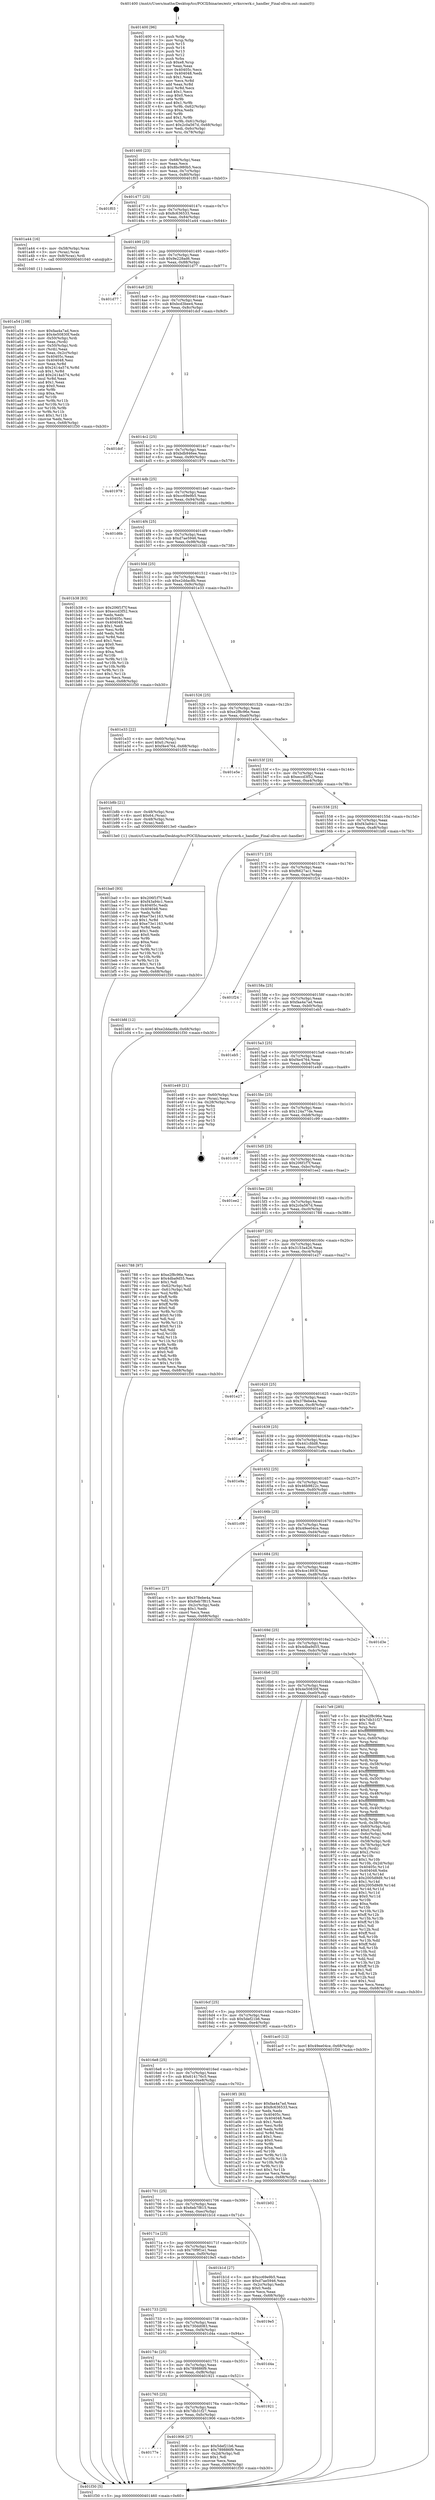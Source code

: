 digraph "0x401400" {
  label = "0x401400 (/mnt/c/Users/mathe/Desktop/tcc/POCII/binaries/extr_wrksrcwrk.c_handler_Final-ollvm.out::main(0))"
  labelloc = "t"
  node[shape=record]

  Entry [label="",width=0.3,height=0.3,shape=circle,fillcolor=black,style=filled]
  "0x401460" [label="{
     0x401460 [23]\l
     | [instrs]\l
     &nbsp;&nbsp;0x401460 \<+3\>: mov -0x68(%rbp),%eax\l
     &nbsp;&nbsp;0x401463 \<+2\>: mov %eax,%ecx\l
     &nbsp;&nbsp;0x401465 \<+6\>: sub $0x8bc980b5,%ecx\l
     &nbsp;&nbsp;0x40146b \<+3\>: mov %eax,-0x7c(%rbp)\l
     &nbsp;&nbsp;0x40146e \<+3\>: mov %ecx,-0x80(%rbp)\l
     &nbsp;&nbsp;0x401471 \<+6\>: je 0000000000401f03 \<main+0xb03\>\l
  }"]
  "0x401f03" [label="{
     0x401f03\l
  }", style=dashed]
  "0x401477" [label="{
     0x401477 [25]\l
     | [instrs]\l
     &nbsp;&nbsp;0x401477 \<+5\>: jmp 000000000040147c \<main+0x7c\>\l
     &nbsp;&nbsp;0x40147c \<+3\>: mov -0x7c(%rbp),%eax\l
     &nbsp;&nbsp;0x40147f \<+5\>: sub $0x8c636533,%eax\l
     &nbsp;&nbsp;0x401484 \<+6\>: mov %eax,-0x84(%rbp)\l
     &nbsp;&nbsp;0x40148a \<+6\>: je 0000000000401a44 \<main+0x644\>\l
  }"]
  Exit [label="",width=0.3,height=0.3,shape=circle,fillcolor=black,style=filled,peripheries=2]
  "0x401a44" [label="{
     0x401a44 [16]\l
     | [instrs]\l
     &nbsp;&nbsp;0x401a44 \<+4\>: mov -0x58(%rbp),%rax\l
     &nbsp;&nbsp;0x401a48 \<+3\>: mov (%rax),%rax\l
     &nbsp;&nbsp;0x401a4b \<+4\>: mov 0x8(%rax),%rdi\l
     &nbsp;&nbsp;0x401a4f \<+5\>: call 0000000000401040 \<atoi@plt\>\l
     | [calls]\l
     &nbsp;&nbsp;0x401040 \{1\} (unknown)\l
  }"]
  "0x401490" [label="{
     0x401490 [25]\l
     | [instrs]\l
     &nbsp;&nbsp;0x401490 \<+5\>: jmp 0000000000401495 \<main+0x95\>\l
     &nbsp;&nbsp;0x401495 \<+3\>: mov -0x7c(%rbp),%eax\l
     &nbsp;&nbsp;0x401498 \<+5\>: sub $0x9e228ad6,%eax\l
     &nbsp;&nbsp;0x40149d \<+6\>: mov %eax,-0x88(%rbp)\l
     &nbsp;&nbsp;0x4014a3 \<+6\>: je 0000000000401d77 \<main+0x977\>\l
  }"]
  "0x401ba0" [label="{
     0x401ba0 [93]\l
     | [instrs]\l
     &nbsp;&nbsp;0x401ba0 \<+5\>: mov $0x206f1f7f,%edi\l
     &nbsp;&nbsp;0x401ba5 \<+5\>: mov $0xf43a94c1,%ecx\l
     &nbsp;&nbsp;0x401baa \<+7\>: mov 0x40405c,%edx\l
     &nbsp;&nbsp;0x401bb1 \<+7\>: mov 0x404048,%esi\l
     &nbsp;&nbsp;0x401bb8 \<+3\>: mov %edx,%r8d\l
     &nbsp;&nbsp;0x401bbb \<+7\>: sub $0xe73e1163,%r8d\l
     &nbsp;&nbsp;0x401bc2 \<+4\>: sub $0x1,%r8d\l
     &nbsp;&nbsp;0x401bc6 \<+7\>: add $0xe73e1163,%r8d\l
     &nbsp;&nbsp;0x401bcd \<+4\>: imul %r8d,%edx\l
     &nbsp;&nbsp;0x401bd1 \<+3\>: and $0x1,%edx\l
     &nbsp;&nbsp;0x401bd4 \<+3\>: cmp $0x0,%edx\l
     &nbsp;&nbsp;0x401bd7 \<+4\>: sete %r9b\l
     &nbsp;&nbsp;0x401bdb \<+3\>: cmp $0xa,%esi\l
     &nbsp;&nbsp;0x401bde \<+4\>: setl %r10b\l
     &nbsp;&nbsp;0x401be2 \<+3\>: mov %r9b,%r11b\l
     &nbsp;&nbsp;0x401be5 \<+3\>: and %r10b,%r11b\l
     &nbsp;&nbsp;0x401be8 \<+3\>: xor %r10b,%r9b\l
     &nbsp;&nbsp;0x401beb \<+3\>: or %r9b,%r11b\l
     &nbsp;&nbsp;0x401bee \<+4\>: test $0x1,%r11b\l
     &nbsp;&nbsp;0x401bf2 \<+3\>: cmovne %ecx,%edi\l
     &nbsp;&nbsp;0x401bf5 \<+3\>: mov %edi,-0x68(%rbp)\l
     &nbsp;&nbsp;0x401bf8 \<+5\>: jmp 0000000000401f30 \<main+0xb30\>\l
  }"]
  "0x401d77" [label="{
     0x401d77\l
  }", style=dashed]
  "0x4014a9" [label="{
     0x4014a9 [25]\l
     | [instrs]\l
     &nbsp;&nbsp;0x4014a9 \<+5\>: jmp 00000000004014ae \<main+0xae\>\l
     &nbsp;&nbsp;0x4014ae \<+3\>: mov -0x7c(%rbp),%eax\l
     &nbsp;&nbsp;0x4014b1 \<+5\>: sub $0xbcd3bee4,%eax\l
     &nbsp;&nbsp;0x4014b6 \<+6\>: mov %eax,-0x8c(%rbp)\l
     &nbsp;&nbsp;0x4014bc \<+6\>: je 0000000000401dcf \<main+0x9cf\>\l
  }"]
  "0x401a54" [label="{
     0x401a54 [108]\l
     | [instrs]\l
     &nbsp;&nbsp;0x401a54 \<+5\>: mov $0xfaa4a7ad,%ecx\l
     &nbsp;&nbsp;0x401a59 \<+5\>: mov $0x4e50830f,%edx\l
     &nbsp;&nbsp;0x401a5e \<+4\>: mov -0x50(%rbp),%rdi\l
     &nbsp;&nbsp;0x401a62 \<+2\>: mov %eax,(%rdi)\l
     &nbsp;&nbsp;0x401a64 \<+4\>: mov -0x50(%rbp),%rdi\l
     &nbsp;&nbsp;0x401a68 \<+2\>: mov (%rdi),%eax\l
     &nbsp;&nbsp;0x401a6a \<+3\>: mov %eax,-0x2c(%rbp)\l
     &nbsp;&nbsp;0x401a6d \<+7\>: mov 0x40405c,%eax\l
     &nbsp;&nbsp;0x401a74 \<+7\>: mov 0x404048,%esi\l
     &nbsp;&nbsp;0x401a7b \<+3\>: mov %eax,%r8d\l
     &nbsp;&nbsp;0x401a7e \<+7\>: sub $0x2414a574,%r8d\l
     &nbsp;&nbsp;0x401a85 \<+4\>: sub $0x1,%r8d\l
     &nbsp;&nbsp;0x401a89 \<+7\>: add $0x2414a574,%r8d\l
     &nbsp;&nbsp;0x401a90 \<+4\>: imul %r8d,%eax\l
     &nbsp;&nbsp;0x401a94 \<+3\>: and $0x1,%eax\l
     &nbsp;&nbsp;0x401a97 \<+3\>: cmp $0x0,%eax\l
     &nbsp;&nbsp;0x401a9a \<+4\>: sete %r9b\l
     &nbsp;&nbsp;0x401a9e \<+3\>: cmp $0xa,%esi\l
     &nbsp;&nbsp;0x401aa1 \<+4\>: setl %r10b\l
     &nbsp;&nbsp;0x401aa5 \<+3\>: mov %r9b,%r11b\l
     &nbsp;&nbsp;0x401aa8 \<+3\>: and %r10b,%r11b\l
     &nbsp;&nbsp;0x401aab \<+3\>: xor %r10b,%r9b\l
     &nbsp;&nbsp;0x401aae \<+3\>: or %r9b,%r11b\l
     &nbsp;&nbsp;0x401ab1 \<+4\>: test $0x1,%r11b\l
     &nbsp;&nbsp;0x401ab5 \<+3\>: cmovne %edx,%ecx\l
     &nbsp;&nbsp;0x401ab8 \<+3\>: mov %ecx,-0x68(%rbp)\l
     &nbsp;&nbsp;0x401abb \<+5\>: jmp 0000000000401f30 \<main+0xb30\>\l
  }"]
  "0x401dcf" [label="{
     0x401dcf\l
  }", style=dashed]
  "0x4014c2" [label="{
     0x4014c2 [25]\l
     | [instrs]\l
     &nbsp;&nbsp;0x4014c2 \<+5\>: jmp 00000000004014c7 \<main+0xc7\>\l
     &nbsp;&nbsp;0x4014c7 \<+3\>: mov -0x7c(%rbp),%eax\l
     &nbsp;&nbsp;0x4014ca \<+5\>: sub $0xbdb946ee,%eax\l
     &nbsp;&nbsp;0x4014cf \<+6\>: mov %eax,-0x90(%rbp)\l
     &nbsp;&nbsp;0x4014d5 \<+6\>: je 0000000000401979 \<main+0x579\>\l
  }"]
  "0x40177e" [label="{
     0x40177e\l
  }", style=dashed]
  "0x401979" [label="{
     0x401979\l
  }", style=dashed]
  "0x4014db" [label="{
     0x4014db [25]\l
     | [instrs]\l
     &nbsp;&nbsp;0x4014db \<+5\>: jmp 00000000004014e0 \<main+0xe0\>\l
     &nbsp;&nbsp;0x4014e0 \<+3\>: mov -0x7c(%rbp),%eax\l
     &nbsp;&nbsp;0x4014e3 \<+5\>: sub $0xcc69e9b5,%eax\l
     &nbsp;&nbsp;0x4014e8 \<+6\>: mov %eax,-0x94(%rbp)\l
     &nbsp;&nbsp;0x4014ee \<+6\>: je 0000000000401d6b \<main+0x96b\>\l
  }"]
  "0x401906" [label="{
     0x401906 [27]\l
     | [instrs]\l
     &nbsp;&nbsp;0x401906 \<+5\>: mov $0x5def21b6,%eax\l
     &nbsp;&nbsp;0x40190b \<+5\>: mov $0x789886f9,%ecx\l
     &nbsp;&nbsp;0x401910 \<+3\>: mov -0x2d(%rbp),%dl\l
     &nbsp;&nbsp;0x401913 \<+3\>: test $0x1,%dl\l
     &nbsp;&nbsp;0x401916 \<+3\>: cmovne %ecx,%eax\l
     &nbsp;&nbsp;0x401919 \<+3\>: mov %eax,-0x68(%rbp)\l
     &nbsp;&nbsp;0x40191c \<+5\>: jmp 0000000000401f30 \<main+0xb30\>\l
  }"]
  "0x401d6b" [label="{
     0x401d6b\l
  }", style=dashed]
  "0x4014f4" [label="{
     0x4014f4 [25]\l
     | [instrs]\l
     &nbsp;&nbsp;0x4014f4 \<+5\>: jmp 00000000004014f9 \<main+0xf9\>\l
     &nbsp;&nbsp;0x4014f9 \<+3\>: mov -0x7c(%rbp),%eax\l
     &nbsp;&nbsp;0x4014fc \<+5\>: sub $0xd7ae5946,%eax\l
     &nbsp;&nbsp;0x401501 \<+6\>: mov %eax,-0x98(%rbp)\l
     &nbsp;&nbsp;0x401507 \<+6\>: je 0000000000401b38 \<main+0x738\>\l
  }"]
  "0x401765" [label="{
     0x401765 [25]\l
     | [instrs]\l
     &nbsp;&nbsp;0x401765 \<+5\>: jmp 000000000040176a \<main+0x36a\>\l
     &nbsp;&nbsp;0x40176a \<+3\>: mov -0x7c(%rbp),%eax\l
     &nbsp;&nbsp;0x40176d \<+5\>: sub $0x7db31f27,%eax\l
     &nbsp;&nbsp;0x401772 \<+6\>: mov %eax,-0xfc(%rbp)\l
     &nbsp;&nbsp;0x401778 \<+6\>: je 0000000000401906 \<main+0x506\>\l
  }"]
  "0x401b38" [label="{
     0x401b38 [83]\l
     | [instrs]\l
     &nbsp;&nbsp;0x401b38 \<+5\>: mov $0x206f1f7f,%eax\l
     &nbsp;&nbsp;0x401b3d \<+5\>: mov $0xeccd3f52,%ecx\l
     &nbsp;&nbsp;0x401b42 \<+2\>: xor %edx,%edx\l
     &nbsp;&nbsp;0x401b44 \<+7\>: mov 0x40405c,%esi\l
     &nbsp;&nbsp;0x401b4b \<+7\>: mov 0x404048,%edi\l
     &nbsp;&nbsp;0x401b52 \<+3\>: sub $0x1,%edx\l
     &nbsp;&nbsp;0x401b55 \<+3\>: mov %esi,%r8d\l
     &nbsp;&nbsp;0x401b58 \<+3\>: add %edx,%r8d\l
     &nbsp;&nbsp;0x401b5b \<+4\>: imul %r8d,%esi\l
     &nbsp;&nbsp;0x401b5f \<+3\>: and $0x1,%esi\l
     &nbsp;&nbsp;0x401b62 \<+3\>: cmp $0x0,%esi\l
     &nbsp;&nbsp;0x401b65 \<+4\>: sete %r9b\l
     &nbsp;&nbsp;0x401b69 \<+3\>: cmp $0xa,%edi\l
     &nbsp;&nbsp;0x401b6c \<+4\>: setl %r10b\l
     &nbsp;&nbsp;0x401b70 \<+3\>: mov %r9b,%r11b\l
     &nbsp;&nbsp;0x401b73 \<+3\>: and %r10b,%r11b\l
     &nbsp;&nbsp;0x401b76 \<+3\>: xor %r10b,%r9b\l
     &nbsp;&nbsp;0x401b79 \<+3\>: or %r9b,%r11b\l
     &nbsp;&nbsp;0x401b7c \<+4\>: test $0x1,%r11b\l
     &nbsp;&nbsp;0x401b80 \<+3\>: cmovne %ecx,%eax\l
     &nbsp;&nbsp;0x401b83 \<+3\>: mov %eax,-0x68(%rbp)\l
     &nbsp;&nbsp;0x401b86 \<+5\>: jmp 0000000000401f30 \<main+0xb30\>\l
  }"]
  "0x40150d" [label="{
     0x40150d [25]\l
     | [instrs]\l
     &nbsp;&nbsp;0x40150d \<+5\>: jmp 0000000000401512 \<main+0x112\>\l
     &nbsp;&nbsp;0x401512 \<+3\>: mov -0x7c(%rbp),%eax\l
     &nbsp;&nbsp;0x401515 \<+5\>: sub $0xe2ddac8b,%eax\l
     &nbsp;&nbsp;0x40151a \<+6\>: mov %eax,-0x9c(%rbp)\l
     &nbsp;&nbsp;0x401520 \<+6\>: je 0000000000401e33 \<main+0xa33\>\l
  }"]
  "0x401921" [label="{
     0x401921\l
  }", style=dashed]
  "0x401e33" [label="{
     0x401e33 [22]\l
     | [instrs]\l
     &nbsp;&nbsp;0x401e33 \<+4\>: mov -0x60(%rbp),%rax\l
     &nbsp;&nbsp;0x401e37 \<+6\>: movl $0x0,(%rax)\l
     &nbsp;&nbsp;0x401e3d \<+7\>: movl $0xf4e4764,-0x68(%rbp)\l
     &nbsp;&nbsp;0x401e44 \<+5\>: jmp 0000000000401f30 \<main+0xb30\>\l
  }"]
  "0x401526" [label="{
     0x401526 [25]\l
     | [instrs]\l
     &nbsp;&nbsp;0x401526 \<+5\>: jmp 000000000040152b \<main+0x12b\>\l
     &nbsp;&nbsp;0x40152b \<+3\>: mov -0x7c(%rbp),%eax\l
     &nbsp;&nbsp;0x40152e \<+5\>: sub $0xe2f8c96e,%eax\l
     &nbsp;&nbsp;0x401533 \<+6\>: mov %eax,-0xa0(%rbp)\l
     &nbsp;&nbsp;0x401539 \<+6\>: je 0000000000401e5e \<main+0xa5e\>\l
  }"]
  "0x40174c" [label="{
     0x40174c [25]\l
     | [instrs]\l
     &nbsp;&nbsp;0x40174c \<+5\>: jmp 0000000000401751 \<main+0x351\>\l
     &nbsp;&nbsp;0x401751 \<+3\>: mov -0x7c(%rbp),%eax\l
     &nbsp;&nbsp;0x401754 \<+5\>: sub $0x789886f9,%eax\l
     &nbsp;&nbsp;0x401759 \<+6\>: mov %eax,-0xf8(%rbp)\l
     &nbsp;&nbsp;0x40175f \<+6\>: je 0000000000401921 \<main+0x521\>\l
  }"]
  "0x401e5e" [label="{
     0x401e5e\l
  }", style=dashed]
  "0x40153f" [label="{
     0x40153f [25]\l
     | [instrs]\l
     &nbsp;&nbsp;0x40153f \<+5\>: jmp 0000000000401544 \<main+0x144\>\l
     &nbsp;&nbsp;0x401544 \<+3\>: mov -0x7c(%rbp),%eax\l
     &nbsp;&nbsp;0x401547 \<+5\>: sub $0xeccd3f52,%eax\l
     &nbsp;&nbsp;0x40154c \<+6\>: mov %eax,-0xa4(%rbp)\l
     &nbsp;&nbsp;0x401552 \<+6\>: je 0000000000401b8b \<main+0x78b\>\l
  }"]
  "0x401d4a" [label="{
     0x401d4a\l
  }", style=dashed]
  "0x401b8b" [label="{
     0x401b8b [21]\l
     | [instrs]\l
     &nbsp;&nbsp;0x401b8b \<+4\>: mov -0x48(%rbp),%rax\l
     &nbsp;&nbsp;0x401b8f \<+6\>: movl $0x64,(%rax)\l
     &nbsp;&nbsp;0x401b95 \<+4\>: mov -0x48(%rbp),%rax\l
     &nbsp;&nbsp;0x401b99 \<+2\>: mov (%rax),%edi\l
     &nbsp;&nbsp;0x401b9b \<+5\>: call 00000000004013e0 \<handler\>\l
     | [calls]\l
     &nbsp;&nbsp;0x4013e0 \{1\} (/mnt/c/Users/mathe/Desktop/tcc/POCII/binaries/extr_wrksrcwrk.c_handler_Final-ollvm.out::handler)\l
  }"]
  "0x401558" [label="{
     0x401558 [25]\l
     | [instrs]\l
     &nbsp;&nbsp;0x401558 \<+5\>: jmp 000000000040155d \<main+0x15d\>\l
     &nbsp;&nbsp;0x40155d \<+3\>: mov -0x7c(%rbp),%eax\l
     &nbsp;&nbsp;0x401560 \<+5\>: sub $0xf43a94c1,%eax\l
     &nbsp;&nbsp;0x401565 \<+6\>: mov %eax,-0xa8(%rbp)\l
     &nbsp;&nbsp;0x40156b \<+6\>: je 0000000000401bfd \<main+0x7fd\>\l
  }"]
  "0x401733" [label="{
     0x401733 [25]\l
     | [instrs]\l
     &nbsp;&nbsp;0x401733 \<+5\>: jmp 0000000000401738 \<main+0x338\>\l
     &nbsp;&nbsp;0x401738 \<+3\>: mov -0x7c(%rbp),%eax\l
     &nbsp;&nbsp;0x40173b \<+5\>: sub $0x730dd083,%eax\l
     &nbsp;&nbsp;0x401740 \<+6\>: mov %eax,-0xf4(%rbp)\l
     &nbsp;&nbsp;0x401746 \<+6\>: je 0000000000401d4a \<main+0x94a\>\l
  }"]
  "0x401bfd" [label="{
     0x401bfd [12]\l
     | [instrs]\l
     &nbsp;&nbsp;0x401bfd \<+7\>: movl $0xe2ddac8b,-0x68(%rbp)\l
     &nbsp;&nbsp;0x401c04 \<+5\>: jmp 0000000000401f30 \<main+0xb30\>\l
  }"]
  "0x401571" [label="{
     0x401571 [25]\l
     | [instrs]\l
     &nbsp;&nbsp;0x401571 \<+5\>: jmp 0000000000401576 \<main+0x176\>\l
     &nbsp;&nbsp;0x401576 \<+3\>: mov -0x7c(%rbp),%eax\l
     &nbsp;&nbsp;0x401579 \<+5\>: sub $0xf6627ac1,%eax\l
     &nbsp;&nbsp;0x40157e \<+6\>: mov %eax,-0xac(%rbp)\l
     &nbsp;&nbsp;0x401584 \<+6\>: je 0000000000401f24 \<main+0xb24\>\l
  }"]
  "0x4019e5" [label="{
     0x4019e5\l
  }", style=dashed]
  "0x401f24" [label="{
     0x401f24\l
  }", style=dashed]
  "0x40158a" [label="{
     0x40158a [25]\l
     | [instrs]\l
     &nbsp;&nbsp;0x40158a \<+5\>: jmp 000000000040158f \<main+0x18f\>\l
     &nbsp;&nbsp;0x40158f \<+3\>: mov -0x7c(%rbp),%eax\l
     &nbsp;&nbsp;0x401592 \<+5\>: sub $0xfaa4a7ad,%eax\l
     &nbsp;&nbsp;0x401597 \<+6\>: mov %eax,-0xb0(%rbp)\l
     &nbsp;&nbsp;0x40159d \<+6\>: je 0000000000401eb5 \<main+0xab5\>\l
  }"]
  "0x40171a" [label="{
     0x40171a [25]\l
     | [instrs]\l
     &nbsp;&nbsp;0x40171a \<+5\>: jmp 000000000040171f \<main+0x31f\>\l
     &nbsp;&nbsp;0x40171f \<+3\>: mov -0x7c(%rbp),%eax\l
     &nbsp;&nbsp;0x401722 \<+5\>: sub $0x70f9f1e1,%eax\l
     &nbsp;&nbsp;0x401727 \<+6\>: mov %eax,-0xf0(%rbp)\l
     &nbsp;&nbsp;0x40172d \<+6\>: je 00000000004019e5 \<main+0x5e5\>\l
  }"]
  "0x401eb5" [label="{
     0x401eb5\l
  }", style=dashed]
  "0x4015a3" [label="{
     0x4015a3 [25]\l
     | [instrs]\l
     &nbsp;&nbsp;0x4015a3 \<+5\>: jmp 00000000004015a8 \<main+0x1a8\>\l
     &nbsp;&nbsp;0x4015a8 \<+3\>: mov -0x7c(%rbp),%eax\l
     &nbsp;&nbsp;0x4015ab \<+5\>: sub $0xf4e4764,%eax\l
     &nbsp;&nbsp;0x4015b0 \<+6\>: mov %eax,-0xb4(%rbp)\l
     &nbsp;&nbsp;0x4015b6 \<+6\>: je 0000000000401e49 \<main+0xa49\>\l
  }"]
  "0x401b1d" [label="{
     0x401b1d [27]\l
     | [instrs]\l
     &nbsp;&nbsp;0x401b1d \<+5\>: mov $0xcc69e9b5,%eax\l
     &nbsp;&nbsp;0x401b22 \<+5\>: mov $0xd7ae5946,%ecx\l
     &nbsp;&nbsp;0x401b27 \<+3\>: mov -0x2c(%rbp),%edx\l
     &nbsp;&nbsp;0x401b2a \<+3\>: cmp $0x0,%edx\l
     &nbsp;&nbsp;0x401b2d \<+3\>: cmove %ecx,%eax\l
     &nbsp;&nbsp;0x401b30 \<+3\>: mov %eax,-0x68(%rbp)\l
     &nbsp;&nbsp;0x401b33 \<+5\>: jmp 0000000000401f30 \<main+0xb30\>\l
  }"]
  "0x401e49" [label="{
     0x401e49 [21]\l
     | [instrs]\l
     &nbsp;&nbsp;0x401e49 \<+4\>: mov -0x60(%rbp),%rax\l
     &nbsp;&nbsp;0x401e4d \<+2\>: mov (%rax),%eax\l
     &nbsp;&nbsp;0x401e4f \<+4\>: lea -0x28(%rbp),%rsp\l
     &nbsp;&nbsp;0x401e53 \<+1\>: pop %rbx\l
     &nbsp;&nbsp;0x401e54 \<+2\>: pop %r12\l
     &nbsp;&nbsp;0x401e56 \<+2\>: pop %r13\l
     &nbsp;&nbsp;0x401e58 \<+2\>: pop %r14\l
     &nbsp;&nbsp;0x401e5a \<+2\>: pop %r15\l
     &nbsp;&nbsp;0x401e5c \<+1\>: pop %rbp\l
     &nbsp;&nbsp;0x401e5d \<+1\>: ret\l
  }"]
  "0x4015bc" [label="{
     0x4015bc [25]\l
     | [instrs]\l
     &nbsp;&nbsp;0x4015bc \<+5\>: jmp 00000000004015c1 \<main+0x1c1\>\l
     &nbsp;&nbsp;0x4015c1 \<+3\>: mov -0x7c(%rbp),%eax\l
     &nbsp;&nbsp;0x4015c4 \<+5\>: sub $0x124a77de,%eax\l
     &nbsp;&nbsp;0x4015c9 \<+6\>: mov %eax,-0xb8(%rbp)\l
     &nbsp;&nbsp;0x4015cf \<+6\>: je 0000000000401c99 \<main+0x899\>\l
  }"]
  "0x401701" [label="{
     0x401701 [25]\l
     | [instrs]\l
     &nbsp;&nbsp;0x401701 \<+5\>: jmp 0000000000401706 \<main+0x306\>\l
     &nbsp;&nbsp;0x401706 \<+3\>: mov -0x7c(%rbp),%eax\l
     &nbsp;&nbsp;0x401709 \<+5\>: sub $0x6eb7f815,%eax\l
     &nbsp;&nbsp;0x40170e \<+6\>: mov %eax,-0xec(%rbp)\l
     &nbsp;&nbsp;0x401714 \<+6\>: je 0000000000401b1d \<main+0x71d\>\l
  }"]
  "0x401c99" [label="{
     0x401c99\l
  }", style=dashed]
  "0x4015d5" [label="{
     0x4015d5 [25]\l
     | [instrs]\l
     &nbsp;&nbsp;0x4015d5 \<+5\>: jmp 00000000004015da \<main+0x1da\>\l
     &nbsp;&nbsp;0x4015da \<+3\>: mov -0x7c(%rbp),%eax\l
     &nbsp;&nbsp;0x4015dd \<+5\>: sub $0x206f1f7f,%eax\l
     &nbsp;&nbsp;0x4015e2 \<+6\>: mov %eax,-0xbc(%rbp)\l
     &nbsp;&nbsp;0x4015e8 \<+6\>: je 0000000000401ee2 \<main+0xae2\>\l
  }"]
  "0x401b02" [label="{
     0x401b02\l
  }", style=dashed]
  "0x401ee2" [label="{
     0x401ee2\l
  }", style=dashed]
  "0x4015ee" [label="{
     0x4015ee [25]\l
     | [instrs]\l
     &nbsp;&nbsp;0x4015ee \<+5\>: jmp 00000000004015f3 \<main+0x1f3\>\l
     &nbsp;&nbsp;0x4015f3 \<+3\>: mov -0x7c(%rbp),%eax\l
     &nbsp;&nbsp;0x4015f6 \<+5\>: sub $0x2c0a567d,%eax\l
     &nbsp;&nbsp;0x4015fb \<+6\>: mov %eax,-0xc0(%rbp)\l
     &nbsp;&nbsp;0x401601 \<+6\>: je 0000000000401788 \<main+0x388\>\l
  }"]
  "0x4016e8" [label="{
     0x4016e8 [25]\l
     | [instrs]\l
     &nbsp;&nbsp;0x4016e8 \<+5\>: jmp 00000000004016ed \<main+0x2ed\>\l
     &nbsp;&nbsp;0x4016ed \<+3\>: mov -0x7c(%rbp),%eax\l
     &nbsp;&nbsp;0x4016f0 \<+5\>: sub $0x614176c5,%eax\l
     &nbsp;&nbsp;0x4016f5 \<+6\>: mov %eax,-0xe8(%rbp)\l
     &nbsp;&nbsp;0x4016fb \<+6\>: je 0000000000401b02 \<main+0x702\>\l
  }"]
  "0x401788" [label="{
     0x401788 [97]\l
     | [instrs]\l
     &nbsp;&nbsp;0x401788 \<+5\>: mov $0xe2f8c96e,%eax\l
     &nbsp;&nbsp;0x40178d \<+5\>: mov $0x4dba9d55,%ecx\l
     &nbsp;&nbsp;0x401792 \<+2\>: mov $0x1,%dl\l
     &nbsp;&nbsp;0x401794 \<+4\>: mov -0x62(%rbp),%sil\l
     &nbsp;&nbsp;0x401798 \<+4\>: mov -0x61(%rbp),%dil\l
     &nbsp;&nbsp;0x40179c \<+3\>: mov %sil,%r8b\l
     &nbsp;&nbsp;0x40179f \<+4\>: xor $0xff,%r8b\l
     &nbsp;&nbsp;0x4017a3 \<+3\>: mov %dil,%r9b\l
     &nbsp;&nbsp;0x4017a6 \<+4\>: xor $0xff,%r9b\l
     &nbsp;&nbsp;0x4017aa \<+3\>: xor $0x0,%dl\l
     &nbsp;&nbsp;0x4017ad \<+3\>: mov %r8b,%r10b\l
     &nbsp;&nbsp;0x4017b0 \<+4\>: and $0x0,%r10b\l
     &nbsp;&nbsp;0x4017b4 \<+3\>: and %dl,%sil\l
     &nbsp;&nbsp;0x4017b7 \<+3\>: mov %r9b,%r11b\l
     &nbsp;&nbsp;0x4017ba \<+4\>: and $0x0,%r11b\l
     &nbsp;&nbsp;0x4017be \<+3\>: and %dl,%dil\l
     &nbsp;&nbsp;0x4017c1 \<+3\>: or %sil,%r10b\l
     &nbsp;&nbsp;0x4017c4 \<+3\>: or %dil,%r11b\l
     &nbsp;&nbsp;0x4017c7 \<+3\>: xor %r11b,%r10b\l
     &nbsp;&nbsp;0x4017ca \<+3\>: or %r9b,%r8b\l
     &nbsp;&nbsp;0x4017cd \<+4\>: xor $0xff,%r8b\l
     &nbsp;&nbsp;0x4017d1 \<+3\>: or $0x0,%dl\l
     &nbsp;&nbsp;0x4017d4 \<+3\>: and %dl,%r8b\l
     &nbsp;&nbsp;0x4017d7 \<+3\>: or %r8b,%r10b\l
     &nbsp;&nbsp;0x4017da \<+4\>: test $0x1,%r10b\l
     &nbsp;&nbsp;0x4017de \<+3\>: cmovne %ecx,%eax\l
     &nbsp;&nbsp;0x4017e1 \<+3\>: mov %eax,-0x68(%rbp)\l
     &nbsp;&nbsp;0x4017e4 \<+5\>: jmp 0000000000401f30 \<main+0xb30\>\l
  }"]
  "0x401607" [label="{
     0x401607 [25]\l
     | [instrs]\l
     &nbsp;&nbsp;0x401607 \<+5\>: jmp 000000000040160c \<main+0x20c\>\l
     &nbsp;&nbsp;0x40160c \<+3\>: mov -0x7c(%rbp),%eax\l
     &nbsp;&nbsp;0x40160f \<+5\>: sub $0x3153a426,%eax\l
     &nbsp;&nbsp;0x401614 \<+6\>: mov %eax,-0xc4(%rbp)\l
     &nbsp;&nbsp;0x40161a \<+6\>: je 0000000000401e27 \<main+0xa27\>\l
  }"]
  "0x401f30" [label="{
     0x401f30 [5]\l
     | [instrs]\l
     &nbsp;&nbsp;0x401f30 \<+5\>: jmp 0000000000401460 \<main+0x60\>\l
  }"]
  "0x401400" [label="{
     0x401400 [96]\l
     | [instrs]\l
     &nbsp;&nbsp;0x401400 \<+1\>: push %rbp\l
     &nbsp;&nbsp;0x401401 \<+3\>: mov %rsp,%rbp\l
     &nbsp;&nbsp;0x401404 \<+2\>: push %r15\l
     &nbsp;&nbsp;0x401406 \<+2\>: push %r14\l
     &nbsp;&nbsp;0x401408 \<+2\>: push %r13\l
     &nbsp;&nbsp;0x40140a \<+2\>: push %r12\l
     &nbsp;&nbsp;0x40140c \<+1\>: push %rbx\l
     &nbsp;&nbsp;0x40140d \<+7\>: sub $0xe8,%rsp\l
     &nbsp;&nbsp;0x401414 \<+2\>: xor %eax,%eax\l
     &nbsp;&nbsp;0x401416 \<+7\>: mov 0x40405c,%ecx\l
     &nbsp;&nbsp;0x40141d \<+7\>: mov 0x404048,%edx\l
     &nbsp;&nbsp;0x401424 \<+3\>: sub $0x1,%eax\l
     &nbsp;&nbsp;0x401427 \<+3\>: mov %ecx,%r8d\l
     &nbsp;&nbsp;0x40142a \<+3\>: add %eax,%r8d\l
     &nbsp;&nbsp;0x40142d \<+4\>: imul %r8d,%ecx\l
     &nbsp;&nbsp;0x401431 \<+3\>: and $0x1,%ecx\l
     &nbsp;&nbsp;0x401434 \<+3\>: cmp $0x0,%ecx\l
     &nbsp;&nbsp;0x401437 \<+4\>: sete %r9b\l
     &nbsp;&nbsp;0x40143b \<+4\>: and $0x1,%r9b\l
     &nbsp;&nbsp;0x40143f \<+4\>: mov %r9b,-0x62(%rbp)\l
     &nbsp;&nbsp;0x401443 \<+3\>: cmp $0xa,%edx\l
     &nbsp;&nbsp;0x401446 \<+4\>: setl %r9b\l
     &nbsp;&nbsp;0x40144a \<+4\>: and $0x1,%r9b\l
     &nbsp;&nbsp;0x40144e \<+4\>: mov %r9b,-0x61(%rbp)\l
     &nbsp;&nbsp;0x401452 \<+7\>: movl $0x2c0a567d,-0x68(%rbp)\l
     &nbsp;&nbsp;0x401459 \<+3\>: mov %edi,-0x6c(%rbp)\l
     &nbsp;&nbsp;0x40145c \<+4\>: mov %rsi,-0x78(%rbp)\l
  }"]
  "0x4019f1" [label="{
     0x4019f1 [83]\l
     | [instrs]\l
     &nbsp;&nbsp;0x4019f1 \<+5\>: mov $0xfaa4a7ad,%eax\l
     &nbsp;&nbsp;0x4019f6 \<+5\>: mov $0x8c636533,%ecx\l
     &nbsp;&nbsp;0x4019fb \<+2\>: xor %edx,%edx\l
     &nbsp;&nbsp;0x4019fd \<+7\>: mov 0x40405c,%esi\l
     &nbsp;&nbsp;0x401a04 \<+7\>: mov 0x404048,%edi\l
     &nbsp;&nbsp;0x401a0b \<+3\>: sub $0x1,%edx\l
     &nbsp;&nbsp;0x401a0e \<+3\>: mov %esi,%r8d\l
     &nbsp;&nbsp;0x401a11 \<+3\>: add %edx,%r8d\l
     &nbsp;&nbsp;0x401a14 \<+4\>: imul %r8d,%esi\l
     &nbsp;&nbsp;0x401a18 \<+3\>: and $0x1,%esi\l
     &nbsp;&nbsp;0x401a1b \<+3\>: cmp $0x0,%esi\l
     &nbsp;&nbsp;0x401a1e \<+4\>: sete %r9b\l
     &nbsp;&nbsp;0x401a22 \<+3\>: cmp $0xa,%edi\l
     &nbsp;&nbsp;0x401a25 \<+4\>: setl %r10b\l
     &nbsp;&nbsp;0x401a29 \<+3\>: mov %r9b,%r11b\l
     &nbsp;&nbsp;0x401a2c \<+3\>: and %r10b,%r11b\l
     &nbsp;&nbsp;0x401a2f \<+3\>: xor %r10b,%r9b\l
     &nbsp;&nbsp;0x401a32 \<+3\>: or %r9b,%r11b\l
     &nbsp;&nbsp;0x401a35 \<+4\>: test $0x1,%r11b\l
     &nbsp;&nbsp;0x401a39 \<+3\>: cmovne %ecx,%eax\l
     &nbsp;&nbsp;0x401a3c \<+3\>: mov %eax,-0x68(%rbp)\l
     &nbsp;&nbsp;0x401a3f \<+5\>: jmp 0000000000401f30 \<main+0xb30\>\l
  }"]
  "0x401e27" [label="{
     0x401e27\l
  }", style=dashed]
  "0x401620" [label="{
     0x401620 [25]\l
     | [instrs]\l
     &nbsp;&nbsp;0x401620 \<+5\>: jmp 0000000000401625 \<main+0x225\>\l
     &nbsp;&nbsp;0x401625 \<+3\>: mov -0x7c(%rbp),%eax\l
     &nbsp;&nbsp;0x401628 \<+5\>: sub $0x378ebe4a,%eax\l
     &nbsp;&nbsp;0x40162d \<+6\>: mov %eax,-0xc8(%rbp)\l
     &nbsp;&nbsp;0x401633 \<+6\>: je 0000000000401ae7 \<main+0x6e7\>\l
  }"]
  "0x4016cf" [label="{
     0x4016cf [25]\l
     | [instrs]\l
     &nbsp;&nbsp;0x4016cf \<+5\>: jmp 00000000004016d4 \<main+0x2d4\>\l
     &nbsp;&nbsp;0x4016d4 \<+3\>: mov -0x7c(%rbp),%eax\l
     &nbsp;&nbsp;0x4016d7 \<+5\>: sub $0x5def21b6,%eax\l
     &nbsp;&nbsp;0x4016dc \<+6\>: mov %eax,-0xe4(%rbp)\l
     &nbsp;&nbsp;0x4016e2 \<+6\>: je 00000000004019f1 \<main+0x5f1\>\l
  }"]
  "0x401ae7" [label="{
     0x401ae7\l
  }", style=dashed]
  "0x401639" [label="{
     0x401639 [25]\l
     | [instrs]\l
     &nbsp;&nbsp;0x401639 \<+5\>: jmp 000000000040163e \<main+0x23e\>\l
     &nbsp;&nbsp;0x40163e \<+3\>: mov -0x7c(%rbp),%eax\l
     &nbsp;&nbsp;0x401641 \<+5\>: sub $0x441cfdd8,%eax\l
     &nbsp;&nbsp;0x401646 \<+6\>: mov %eax,-0xcc(%rbp)\l
     &nbsp;&nbsp;0x40164c \<+6\>: je 0000000000401e9a \<main+0xa9a\>\l
  }"]
  "0x401ac0" [label="{
     0x401ac0 [12]\l
     | [instrs]\l
     &nbsp;&nbsp;0x401ac0 \<+7\>: movl $0x49ee04ce,-0x68(%rbp)\l
     &nbsp;&nbsp;0x401ac7 \<+5\>: jmp 0000000000401f30 \<main+0xb30\>\l
  }"]
  "0x401e9a" [label="{
     0x401e9a\l
  }", style=dashed]
  "0x401652" [label="{
     0x401652 [25]\l
     | [instrs]\l
     &nbsp;&nbsp;0x401652 \<+5\>: jmp 0000000000401657 \<main+0x257\>\l
     &nbsp;&nbsp;0x401657 \<+3\>: mov -0x7c(%rbp),%eax\l
     &nbsp;&nbsp;0x40165a \<+5\>: sub $0x46b9822c,%eax\l
     &nbsp;&nbsp;0x40165f \<+6\>: mov %eax,-0xd0(%rbp)\l
     &nbsp;&nbsp;0x401665 \<+6\>: je 0000000000401c09 \<main+0x809\>\l
  }"]
  "0x4016b6" [label="{
     0x4016b6 [25]\l
     | [instrs]\l
     &nbsp;&nbsp;0x4016b6 \<+5\>: jmp 00000000004016bb \<main+0x2bb\>\l
     &nbsp;&nbsp;0x4016bb \<+3\>: mov -0x7c(%rbp),%eax\l
     &nbsp;&nbsp;0x4016be \<+5\>: sub $0x4e50830f,%eax\l
     &nbsp;&nbsp;0x4016c3 \<+6\>: mov %eax,-0xe0(%rbp)\l
     &nbsp;&nbsp;0x4016c9 \<+6\>: je 0000000000401ac0 \<main+0x6c0\>\l
  }"]
  "0x401c09" [label="{
     0x401c09\l
  }", style=dashed]
  "0x40166b" [label="{
     0x40166b [25]\l
     | [instrs]\l
     &nbsp;&nbsp;0x40166b \<+5\>: jmp 0000000000401670 \<main+0x270\>\l
     &nbsp;&nbsp;0x401670 \<+3\>: mov -0x7c(%rbp),%eax\l
     &nbsp;&nbsp;0x401673 \<+5\>: sub $0x49ee04ce,%eax\l
     &nbsp;&nbsp;0x401678 \<+6\>: mov %eax,-0xd4(%rbp)\l
     &nbsp;&nbsp;0x40167e \<+6\>: je 0000000000401acc \<main+0x6cc\>\l
  }"]
  "0x4017e9" [label="{
     0x4017e9 [285]\l
     | [instrs]\l
     &nbsp;&nbsp;0x4017e9 \<+5\>: mov $0xe2f8c96e,%eax\l
     &nbsp;&nbsp;0x4017ee \<+5\>: mov $0x7db31f27,%ecx\l
     &nbsp;&nbsp;0x4017f3 \<+2\>: mov $0x1,%dl\l
     &nbsp;&nbsp;0x4017f5 \<+3\>: mov %rsp,%rsi\l
     &nbsp;&nbsp;0x4017f8 \<+4\>: add $0xfffffffffffffff0,%rsi\l
     &nbsp;&nbsp;0x4017fc \<+3\>: mov %rsi,%rsp\l
     &nbsp;&nbsp;0x4017ff \<+4\>: mov %rsi,-0x60(%rbp)\l
     &nbsp;&nbsp;0x401803 \<+3\>: mov %rsp,%rsi\l
     &nbsp;&nbsp;0x401806 \<+4\>: add $0xfffffffffffffff0,%rsi\l
     &nbsp;&nbsp;0x40180a \<+3\>: mov %rsi,%rsp\l
     &nbsp;&nbsp;0x40180d \<+3\>: mov %rsp,%rdi\l
     &nbsp;&nbsp;0x401810 \<+4\>: add $0xfffffffffffffff0,%rdi\l
     &nbsp;&nbsp;0x401814 \<+3\>: mov %rdi,%rsp\l
     &nbsp;&nbsp;0x401817 \<+4\>: mov %rdi,-0x58(%rbp)\l
     &nbsp;&nbsp;0x40181b \<+3\>: mov %rsp,%rdi\l
     &nbsp;&nbsp;0x40181e \<+4\>: add $0xfffffffffffffff0,%rdi\l
     &nbsp;&nbsp;0x401822 \<+3\>: mov %rdi,%rsp\l
     &nbsp;&nbsp;0x401825 \<+4\>: mov %rdi,-0x50(%rbp)\l
     &nbsp;&nbsp;0x401829 \<+3\>: mov %rsp,%rdi\l
     &nbsp;&nbsp;0x40182c \<+4\>: add $0xfffffffffffffff0,%rdi\l
     &nbsp;&nbsp;0x401830 \<+3\>: mov %rdi,%rsp\l
     &nbsp;&nbsp;0x401833 \<+4\>: mov %rdi,-0x48(%rbp)\l
     &nbsp;&nbsp;0x401837 \<+3\>: mov %rsp,%rdi\l
     &nbsp;&nbsp;0x40183a \<+4\>: add $0xfffffffffffffff0,%rdi\l
     &nbsp;&nbsp;0x40183e \<+3\>: mov %rdi,%rsp\l
     &nbsp;&nbsp;0x401841 \<+4\>: mov %rdi,-0x40(%rbp)\l
     &nbsp;&nbsp;0x401845 \<+3\>: mov %rsp,%rdi\l
     &nbsp;&nbsp;0x401848 \<+4\>: add $0xfffffffffffffff0,%rdi\l
     &nbsp;&nbsp;0x40184c \<+3\>: mov %rdi,%rsp\l
     &nbsp;&nbsp;0x40184f \<+4\>: mov %rdi,-0x38(%rbp)\l
     &nbsp;&nbsp;0x401853 \<+4\>: mov -0x60(%rbp),%rdi\l
     &nbsp;&nbsp;0x401857 \<+6\>: movl $0x0,(%rdi)\l
     &nbsp;&nbsp;0x40185d \<+4\>: mov -0x6c(%rbp),%r8d\l
     &nbsp;&nbsp;0x401861 \<+3\>: mov %r8d,(%rsi)\l
     &nbsp;&nbsp;0x401864 \<+4\>: mov -0x58(%rbp),%rdi\l
     &nbsp;&nbsp;0x401868 \<+4\>: mov -0x78(%rbp),%r9\l
     &nbsp;&nbsp;0x40186c \<+3\>: mov %r9,(%rdi)\l
     &nbsp;&nbsp;0x40186f \<+3\>: cmpl $0x2,(%rsi)\l
     &nbsp;&nbsp;0x401872 \<+4\>: setne %r10b\l
     &nbsp;&nbsp;0x401876 \<+4\>: and $0x1,%r10b\l
     &nbsp;&nbsp;0x40187a \<+4\>: mov %r10b,-0x2d(%rbp)\l
     &nbsp;&nbsp;0x40187e \<+8\>: mov 0x40405c,%r11d\l
     &nbsp;&nbsp;0x401886 \<+7\>: mov 0x404048,%ebx\l
     &nbsp;&nbsp;0x40188d \<+3\>: mov %r11d,%r14d\l
     &nbsp;&nbsp;0x401890 \<+7\>: sub $0x2005d9d9,%r14d\l
     &nbsp;&nbsp;0x401897 \<+4\>: sub $0x1,%r14d\l
     &nbsp;&nbsp;0x40189b \<+7\>: add $0x2005d9d9,%r14d\l
     &nbsp;&nbsp;0x4018a2 \<+4\>: imul %r14d,%r11d\l
     &nbsp;&nbsp;0x4018a6 \<+4\>: and $0x1,%r11d\l
     &nbsp;&nbsp;0x4018aa \<+4\>: cmp $0x0,%r11d\l
     &nbsp;&nbsp;0x4018ae \<+4\>: sete %r10b\l
     &nbsp;&nbsp;0x4018b2 \<+3\>: cmp $0xa,%ebx\l
     &nbsp;&nbsp;0x4018b5 \<+4\>: setl %r15b\l
     &nbsp;&nbsp;0x4018b9 \<+3\>: mov %r10b,%r12b\l
     &nbsp;&nbsp;0x4018bc \<+4\>: xor $0xff,%r12b\l
     &nbsp;&nbsp;0x4018c0 \<+3\>: mov %r15b,%r13b\l
     &nbsp;&nbsp;0x4018c3 \<+4\>: xor $0xff,%r13b\l
     &nbsp;&nbsp;0x4018c7 \<+3\>: xor $0x1,%dl\l
     &nbsp;&nbsp;0x4018ca \<+3\>: mov %r12b,%sil\l
     &nbsp;&nbsp;0x4018cd \<+4\>: and $0xff,%sil\l
     &nbsp;&nbsp;0x4018d1 \<+3\>: and %dl,%r10b\l
     &nbsp;&nbsp;0x4018d4 \<+3\>: mov %r13b,%dil\l
     &nbsp;&nbsp;0x4018d7 \<+4\>: and $0xff,%dil\l
     &nbsp;&nbsp;0x4018db \<+3\>: and %dl,%r15b\l
     &nbsp;&nbsp;0x4018de \<+3\>: or %r10b,%sil\l
     &nbsp;&nbsp;0x4018e1 \<+3\>: or %r15b,%dil\l
     &nbsp;&nbsp;0x4018e4 \<+3\>: xor %dil,%sil\l
     &nbsp;&nbsp;0x4018e7 \<+3\>: or %r13b,%r12b\l
     &nbsp;&nbsp;0x4018ea \<+4\>: xor $0xff,%r12b\l
     &nbsp;&nbsp;0x4018ee \<+3\>: or $0x1,%dl\l
     &nbsp;&nbsp;0x4018f1 \<+3\>: and %dl,%r12b\l
     &nbsp;&nbsp;0x4018f4 \<+3\>: or %r12b,%sil\l
     &nbsp;&nbsp;0x4018f7 \<+4\>: test $0x1,%sil\l
     &nbsp;&nbsp;0x4018fb \<+3\>: cmovne %ecx,%eax\l
     &nbsp;&nbsp;0x4018fe \<+3\>: mov %eax,-0x68(%rbp)\l
     &nbsp;&nbsp;0x401901 \<+5\>: jmp 0000000000401f30 \<main+0xb30\>\l
  }"]
  "0x401acc" [label="{
     0x401acc [27]\l
     | [instrs]\l
     &nbsp;&nbsp;0x401acc \<+5\>: mov $0x378ebe4a,%eax\l
     &nbsp;&nbsp;0x401ad1 \<+5\>: mov $0x6eb7f815,%ecx\l
     &nbsp;&nbsp;0x401ad6 \<+3\>: mov -0x2c(%rbp),%edx\l
     &nbsp;&nbsp;0x401ad9 \<+3\>: cmp $0x1,%edx\l
     &nbsp;&nbsp;0x401adc \<+3\>: cmovl %ecx,%eax\l
     &nbsp;&nbsp;0x401adf \<+3\>: mov %eax,-0x68(%rbp)\l
     &nbsp;&nbsp;0x401ae2 \<+5\>: jmp 0000000000401f30 \<main+0xb30\>\l
  }"]
  "0x401684" [label="{
     0x401684 [25]\l
     | [instrs]\l
     &nbsp;&nbsp;0x401684 \<+5\>: jmp 0000000000401689 \<main+0x289\>\l
     &nbsp;&nbsp;0x401689 \<+3\>: mov -0x7c(%rbp),%eax\l
     &nbsp;&nbsp;0x40168c \<+5\>: sub $0x4ce1893f,%eax\l
     &nbsp;&nbsp;0x401691 \<+6\>: mov %eax,-0xd8(%rbp)\l
     &nbsp;&nbsp;0x401697 \<+6\>: je 0000000000401d3e \<main+0x93e\>\l
  }"]
  "0x40169d" [label="{
     0x40169d [25]\l
     | [instrs]\l
     &nbsp;&nbsp;0x40169d \<+5\>: jmp 00000000004016a2 \<main+0x2a2\>\l
     &nbsp;&nbsp;0x4016a2 \<+3\>: mov -0x7c(%rbp),%eax\l
     &nbsp;&nbsp;0x4016a5 \<+5\>: sub $0x4dba9d55,%eax\l
     &nbsp;&nbsp;0x4016aa \<+6\>: mov %eax,-0xdc(%rbp)\l
     &nbsp;&nbsp;0x4016b0 \<+6\>: je 00000000004017e9 \<main+0x3e9\>\l
  }"]
  "0x401d3e" [label="{
     0x401d3e\l
  }", style=dashed]
  Entry -> "0x401400" [label=" 1"]
  "0x401460" -> "0x401f03" [label=" 0"]
  "0x401460" -> "0x401477" [label=" 13"]
  "0x401e49" -> Exit [label=" 1"]
  "0x401477" -> "0x401a44" [label=" 1"]
  "0x401477" -> "0x401490" [label=" 12"]
  "0x401e33" -> "0x401f30" [label=" 1"]
  "0x401490" -> "0x401d77" [label=" 0"]
  "0x401490" -> "0x4014a9" [label=" 12"]
  "0x401bfd" -> "0x401f30" [label=" 1"]
  "0x4014a9" -> "0x401dcf" [label=" 0"]
  "0x4014a9" -> "0x4014c2" [label=" 12"]
  "0x401ba0" -> "0x401f30" [label=" 1"]
  "0x4014c2" -> "0x401979" [label=" 0"]
  "0x4014c2" -> "0x4014db" [label=" 12"]
  "0x401b8b" -> "0x401ba0" [label=" 1"]
  "0x4014db" -> "0x401d6b" [label=" 0"]
  "0x4014db" -> "0x4014f4" [label=" 12"]
  "0x401b38" -> "0x401f30" [label=" 1"]
  "0x4014f4" -> "0x401b38" [label=" 1"]
  "0x4014f4" -> "0x40150d" [label=" 11"]
  "0x401acc" -> "0x401f30" [label=" 1"]
  "0x40150d" -> "0x401e33" [label=" 1"]
  "0x40150d" -> "0x401526" [label=" 10"]
  "0x401ac0" -> "0x401f30" [label=" 1"]
  "0x401526" -> "0x401e5e" [label=" 0"]
  "0x401526" -> "0x40153f" [label=" 10"]
  "0x401a44" -> "0x401a54" [label=" 1"]
  "0x40153f" -> "0x401b8b" [label=" 1"]
  "0x40153f" -> "0x401558" [label=" 9"]
  "0x4019f1" -> "0x401f30" [label=" 1"]
  "0x401558" -> "0x401bfd" [label=" 1"]
  "0x401558" -> "0x401571" [label=" 8"]
  "0x401765" -> "0x40177e" [label=" 0"]
  "0x401571" -> "0x401f24" [label=" 0"]
  "0x401571" -> "0x40158a" [label=" 8"]
  "0x401765" -> "0x401906" [label=" 1"]
  "0x40158a" -> "0x401eb5" [label=" 0"]
  "0x40158a" -> "0x4015a3" [label=" 8"]
  "0x40174c" -> "0x401765" [label=" 1"]
  "0x4015a3" -> "0x401e49" [label=" 1"]
  "0x4015a3" -> "0x4015bc" [label=" 7"]
  "0x40174c" -> "0x401921" [label=" 0"]
  "0x4015bc" -> "0x401c99" [label=" 0"]
  "0x4015bc" -> "0x4015d5" [label=" 7"]
  "0x401733" -> "0x40174c" [label=" 1"]
  "0x4015d5" -> "0x401ee2" [label=" 0"]
  "0x4015d5" -> "0x4015ee" [label=" 7"]
  "0x401733" -> "0x401d4a" [label=" 0"]
  "0x4015ee" -> "0x401788" [label=" 1"]
  "0x4015ee" -> "0x401607" [label=" 6"]
  "0x401788" -> "0x401f30" [label=" 1"]
  "0x401400" -> "0x401460" [label=" 1"]
  "0x401f30" -> "0x401460" [label=" 12"]
  "0x40171a" -> "0x401733" [label=" 1"]
  "0x401607" -> "0x401e27" [label=" 0"]
  "0x401607" -> "0x401620" [label=" 6"]
  "0x40171a" -> "0x4019e5" [label=" 0"]
  "0x401620" -> "0x401ae7" [label=" 0"]
  "0x401620" -> "0x401639" [label=" 6"]
  "0x401701" -> "0x40171a" [label=" 1"]
  "0x401639" -> "0x401e9a" [label=" 0"]
  "0x401639" -> "0x401652" [label=" 6"]
  "0x401701" -> "0x401b1d" [label=" 1"]
  "0x401652" -> "0x401c09" [label=" 0"]
  "0x401652" -> "0x40166b" [label=" 6"]
  "0x4016e8" -> "0x401b02" [label=" 0"]
  "0x40166b" -> "0x401acc" [label=" 1"]
  "0x40166b" -> "0x401684" [label=" 5"]
  "0x401906" -> "0x401f30" [label=" 1"]
  "0x401684" -> "0x401d3e" [label=" 0"]
  "0x401684" -> "0x40169d" [label=" 5"]
  "0x4016cf" -> "0x4016e8" [label=" 2"]
  "0x40169d" -> "0x4017e9" [label=" 1"]
  "0x40169d" -> "0x4016b6" [label=" 4"]
  "0x4016e8" -> "0x401701" [label=" 2"]
  "0x4017e9" -> "0x401f30" [label=" 1"]
  "0x401a54" -> "0x401f30" [label=" 1"]
  "0x4016b6" -> "0x401ac0" [label=" 1"]
  "0x4016b6" -> "0x4016cf" [label=" 3"]
  "0x401b1d" -> "0x401f30" [label=" 1"]
  "0x4016cf" -> "0x4019f1" [label=" 1"]
}
